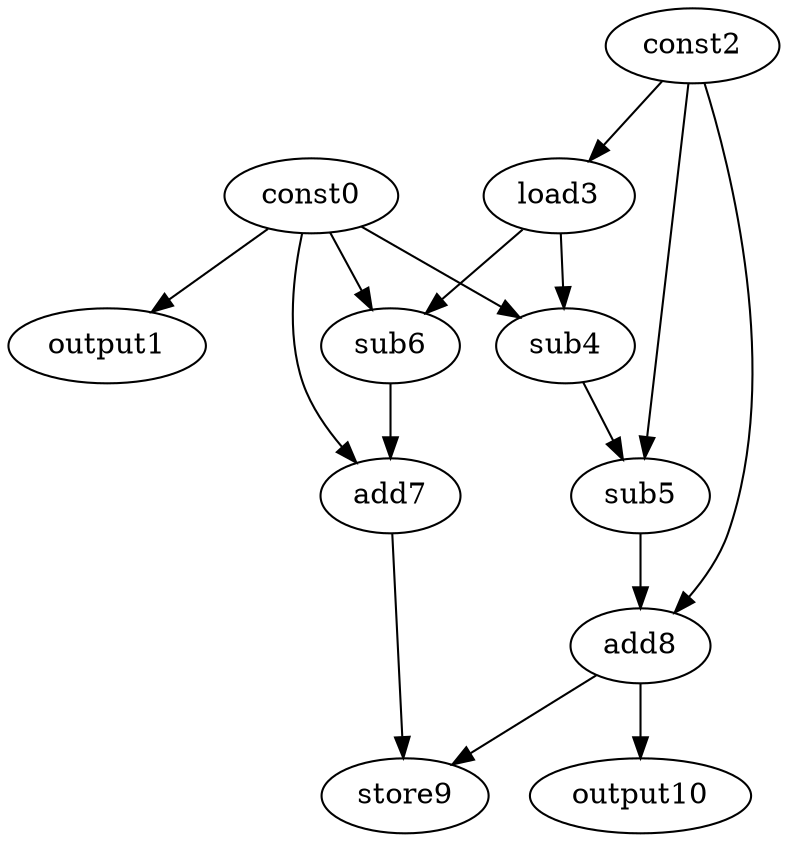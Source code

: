 digraph G { 
const0[opcode=const]; 
output1[opcode=output]; 
const2[opcode=const]; 
load3[opcode=load]; 
sub4[opcode=sub]; 
sub5[opcode=sub]; 
sub6[opcode=sub]; 
add7[opcode=add]; 
add8[opcode=add]; 
store9[opcode=store]; 
output10[opcode=output]; 
const0->output1[operand=0];
const2->load3[operand=0];
const0->sub4[operand=0];
load3->sub4[operand=1];
const0->sub6[operand=0];
load3->sub6[operand=1];
const2->sub5[operand=0];
sub4->sub5[operand=1];
const0->add7[operand=0];
sub6->add7[operand=1];
const2->add8[operand=0];
sub5->add8[operand=1];
add8->store9[operand=0];
add7->store9[operand=1];
add8->output10[operand=0];
}
